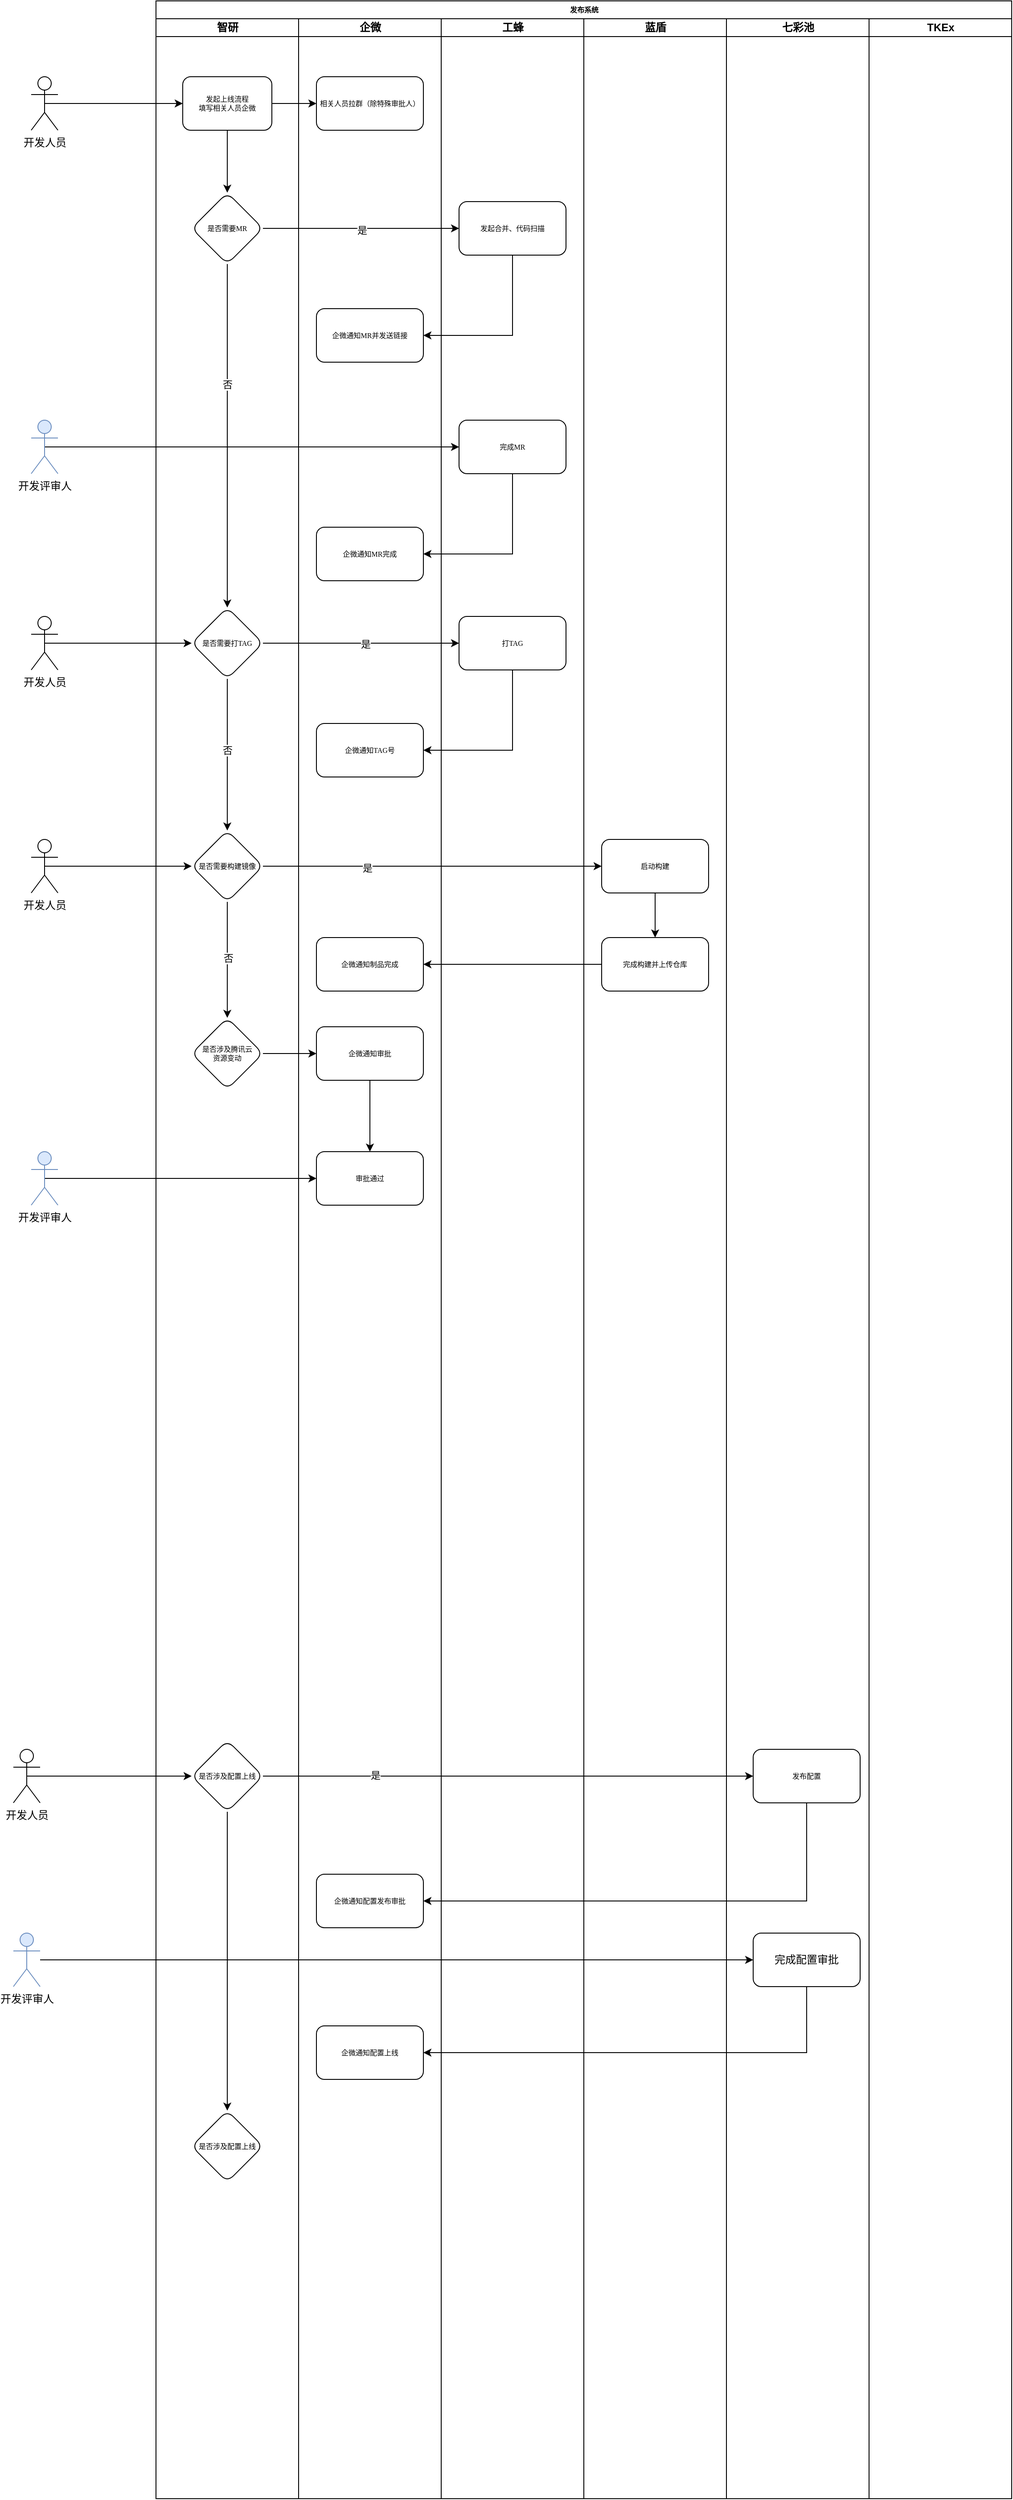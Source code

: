 <mxfile version="24.0.6" type="github">
  <diagram name="Page-1" id="74e2e168-ea6b-b213-b513-2b3c1d86103e">
    <mxGraphModel dx="3283" dy="1104" grid="1" gridSize="10" guides="1" tooltips="1" connect="1" arrows="1" fold="1" page="1" pageScale="1" pageWidth="1100" pageHeight="850" background="none" math="0" shadow="0">
      <root>
        <mxCell id="0" />
        <mxCell id="1" parent="0" />
        <mxCell id="77e6c97f196da883-1" value="发布系统" style="swimlane;html=1;childLayout=stackLayout;startSize=20;rounded=0;shadow=0;labelBackgroundColor=none;strokeWidth=1;fontFamily=Verdana;fontSize=8;align=center;" parent="1" vertex="1">
          <mxGeometry x="70" y="40" width="960" height="2800" as="geometry" />
        </mxCell>
        <mxCell id="77e6c97f196da883-2" value="智研" style="swimlane;html=1;startSize=20;" parent="77e6c97f196da883-1" vertex="1">
          <mxGeometry y="20" width="160" height="2780" as="geometry" />
        </mxCell>
        <mxCell id="DUo0tsL1JaWGsY6N60ca-6" value="" style="edgeStyle=orthogonalEdgeStyle;rounded=0;orthogonalLoop=1;jettySize=auto;html=1;" edge="1" parent="77e6c97f196da883-2" source="77e6c97f196da883-8" target="DUo0tsL1JaWGsY6N60ca-5">
          <mxGeometry relative="1" as="geometry" />
        </mxCell>
        <mxCell id="77e6c97f196da883-8" value="发起上线流程&lt;div&gt;填写相关人员企微&lt;/div&gt;" style="rounded=1;whiteSpace=wrap;html=1;shadow=0;labelBackgroundColor=none;strokeWidth=1;fontFamily=Verdana;fontSize=8;align=center;" parent="77e6c97f196da883-2" vertex="1">
          <mxGeometry x="30" y="65" width="100" height="60" as="geometry" />
        </mxCell>
        <mxCell id="DUo0tsL1JaWGsY6N60ca-21" value="否" style="edgeStyle=orthogonalEdgeStyle;rounded=0;orthogonalLoop=1;jettySize=auto;html=1;exitX=0.5;exitY=1;exitDx=0;exitDy=0;" edge="1" parent="77e6c97f196da883-2" source="DUo0tsL1JaWGsY6N60ca-5" target="DUo0tsL1JaWGsY6N60ca-20">
          <mxGeometry x="-0.299" relative="1" as="geometry">
            <mxPoint as="offset" />
          </mxGeometry>
        </mxCell>
        <mxCell id="DUo0tsL1JaWGsY6N60ca-5" value="是否需要MR" style="rhombus;whiteSpace=wrap;html=1;fontSize=8;fontFamily=Verdana;rounded=1;shadow=0;labelBackgroundColor=none;strokeWidth=1;" vertex="1" parent="77e6c97f196da883-2">
          <mxGeometry x="40" y="195" width="80" height="80" as="geometry" />
        </mxCell>
        <mxCell id="DUo0tsL1JaWGsY6N60ca-38" value="" style="edgeStyle=orthogonalEdgeStyle;rounded=0;orthogonalLoop=1;jettySize=auto;html=1;" edge="1" parent="77e6c97f196da883-2" source="DUo0tsL1JaWGsY6N60ca-20" target="DUo0tsL1JaWGsY6N60ca-37">
          <mxGeometry relative="1" as="geometry" />
        </mxCell>
        <mxCell id="DUo0tsL1JaWGsY6N60ca-39" value="否" style="edgeLabel;html=1;align=center;verticalAlign=middle;resizable=0;points=[];" vertex="1" connectable="0" parent="DUo0tsL1JaWGsY6N60ca-38">
          <mxGeometry x="-0.035" y="1" relative="1" as="geometry">
            <mxPoint x="-1" y="-2" as="offset" />
          </mxGeometry>
        </mxCell>
        <mxCell id="DUo0tsL1JaWGsY6N60ca-20" value="是否需要打TAG" style="rhombus;whiteSpace=wrap;html=1;fontSize=8;fontFamily=Verdana;rounded=1;shadow=0;labelBackgroundColor=none;strokeWidth=1;" vertex="1" parent="77e6c97f196da883-2">
          <mxGeometry x="40" y="660" width="80" height="80" as="geometry" />
        </mxCell>
        <mxCell id="DUo0tsL1JaWGsY6N60ca-48" value="" style="edgeStyle=orthogonalEdgeStyle;rounded=0;orthogonalLoop=1;jettySize=auto;html=1;" edge="1" parent="77e6c97f196da883-2" source="DUo0tsL1JaWGsY6N60ca-37">
          <mxGeometry relative="1" as="geometry">
            <mxPoint x="80" y="1120" as="targetPoint" />
          </mxGeometry>
        </mxCell>
        <mxCell id="DUo0tsL1JaWGsY6N60ca-49" value="否" style="edgeLabel;html=1;align=center;verticalAlign=middle;resizable=0;points=[];" vertex="1" connectable="0" parent="DUo0tsL1JaWGsY6N60ca-48">
          <mxGeometry x="-0.032" y="1" relative="1" as="geometry">
            <mxPoint as="offset" />
          </mxGeometry>
        </mxCell>
        <mxCell id="DUo0tsL1JaWGsY6N60ca-37" value="是否需要构建镜像" style="rhombus;whiteSpace=wrap;html=1;fontSize=8;fontFamily=Verdana;rounded=1;shadow=0;labelBackgroundColor=none;strokeWidth=1;" vertex="1" parent="77e6c97f196da883-2">
          <mxGeometry x="40" y="910" width="80" height="80" as="geometry" />
        </mxCell>
        <mxCell id="DUo0tsL1JaWGsY6N60ca-77" value="" style="edgeStyle=orthogonalEdgeStyle;rounded=0;orthogonalLoop=1;jettySize=auto;html=1;" edge="1" parent="77e6c97f196da883-2" source="DUo0tsL1JaWGsY6N60ca-47" target="DUo0tsL1JaWGsY6N60ca-76">
          <mxGeometry relative="1" as="geometry" />
        </mxCell>
        <mxCell id="DUo0tsL1JaWGsY6N60ca-47" value="是否涉及配置上线" style="rhombus;whiteSpace=wrap;html=1;fontSize=8;fontFamily=Verdana;rounded=1;shadow=0;labelBackgroundColor=none;strokeWidth=1;" vertex="1" parent="77e6c97f196da883-2">
          <mxGeometry x="40" y="1930" width="80" height="80" as="geometry" />
        </mxCell>
        <mxCell id="DUo0tsL1JaWGsY6N60ca-76" value="是否涉及配置上线" style="rhombus;whiteSpace=wrap;html=1;fontSize=8;fontFamily=Verdana;rounded=1;shadow=0;labelBackgroundColor=none;strokeWidth=1;" vertex="1" parent="77e6c97f196da883-2">
          <mxGeometry x="40" y="2345" width="80" height="80" as="geometry" />
        </mxCell>
        <mxCell id="DUo0tsL1JaWGsY6N60ca-78" value="是否涉及腾讯云&lt;div&gt;资源变动&lt;/div&gt;" style="rhombus;whiteSpace=wrap;html=1;fontSize=8;fontFamily=Verdana;rounded=1;shadow=0;labelBackgroundColor=none;strokeWidth=1;" vertex="1" parent="77e6c97f196da883-2">
          <mxGeometry x="40" y="1120" width="80" height="80" as="geometry" />
        </mxCell>
        <mxCell id="77e6c97f196da883-3" value="企微" style="swimlane;html=1;startSize=20;" parent="77e6c97f196da883-1" vertex="1">
          <mxGeometry x="160" y="20" width="160" height="2780" as="geometry" />
        </mxCell>
        <mxCell id="DUo0tsL1JaWGsY6N60ca-3" value="相关人员拉群（除特殊审批人）" style="whiteSpace=wrap;html=1;fontSize=8;fontFamily=Verdana;rounded=1;shadow=0;labelBackgroundColor=none;strokeWidth=1;" vertex="1" parent="77e6c97f196da883-3">
          <mxGeometry x="20" y="65" width="120" height="60" as="geometry" />
        </mxCell>
        <mxCell id="DUo0tsL1JaWGsY6N60ca-10" value="企微通知MR并发送链接" style="whiteSpace=wrap;html=1;fontSize=8;fontFamily=Verdana;rounded=1;shadow=0;labelBackgroundColor=none;strokeWidth=1;" vertex="1" parent="77e6c97f196da883-3">
          <mxGeometry x="20" y="325" width="120" height="60" as="geometry" />
        </mxCell>
        <mxCell id="DUo0tsL1JaWGsY6N60ca-18" value="企微通知MR完成" style="whiteSpace=wrap;html=1;fontSize=8;fontFamily=Verdana;rounded=1;shadow=0;labelBackgroundColor=none;strokeWidth=1;" vertex="1" parent="77e6c97f196da883-3">
          <mxGeometry x="20" y="570" width="120" height="60" as="geometry" />
        </mxCell>
        <mxCell id="DUo0tsL1JaWGsY6N60ca-19" value="" style="edgeStyle=orthogonalEdgeStyle;rounded=0;orthogonalLoop=1;jettySize=auto;html=1;entryX=1;entryY=0.5;entryDx=0;entryDy=0;" edge="1" parent="77e6c97f196da883-3" target="DUo0tsL1JaWGsY6N60ca-18">
          <mxGeometry relative="1" as="geometry">
            <mxPoint x="240" y="510" as="sourcePoint" />
            <Array as="points">
              <mxPoint x="240" y="600" />
            </Array>
          </mxGeometry>
        </mxCell>
        <mxCell id="DUo0tsL1JaWGsY6N60ca-29" value="企微通知TAG号" style="whiteSpace=wrap;html=1;fontSize=8;fontFamily=Verdana;rounded=1;shadow=0;labelBackgroundColor=none;strokeWidth=1;" vertex="1" parent="77e6c97f196da883-3">
          <mxGeometry x="20" y="790" width="120" height="60" as="geometry" />
        </mxCell>
        <mxCell id="DUo0tsL1JaWGsY6N60ca-30" value="" style="edgeStyle=orthogonalEdgeStyle;rounded=0;orthogonalLoop=1;jettySize=auto;html=1;entryX=1;entryY=0.5;entryDx=0;entryDy=0;" edge="1" parent="77e6c97f196da883-3" target="DUo0tsL1JaWGsY6N60ca-29">
          <mxGeometry relative="1" as="geometry">
            <mxPoint x="240" y="730" as="sourcePoint" />
            <Array as="points">
              <mxPoint x="240" y="820" />
            </Array>
          </mxGeometry>
        </mxCell>
        <mxCell id="DUo0tsL1JaWGsY6N60ca-45" value="企微通知制品完成" style="whiteSpace=wrap;html=1;fontSize=8;fontFamily=Verdana;rounded=1;shadow=0;labelBackgroundColor=none;strokeWidth=1;" vertex="1" parent="77e6c97f196da883-3">
          <mxGeometry x="20" y="1030" width="120" height="60" as="geometry" />
        </mxCell>
        <mxCell id="DUo0tsL1JaWGsY6N60ca-57" value="企微通知配置发布审批" style="whiteSpace=wrap;html=1;fontSize=8;fontFamily=Verdana;rounded=1;shadow=0;labelBackgroundColor=none;strokeWidth=1;" vertex="1" parent="77e6c97f196da883-3">
          <mxGeometry x="20" y="2080" width="120" height="60" as="geometry" />
        </mxCell>
        <mxCell id="DUo0tsL1JaWGsY6N60ca-74" value="企微通知配置上线" style="whiteSpace=wrap;html=1;fontSize=8;fontFamily=Verdana;rounded=1;shadow=0;labelBackgroundColor=none;strokeWidth=1;" vertex="1" parent="77e6c97f196da883-3">
          <mxGeometry x="20" y="2250" width="120" height="60" as="geometry" />
        </mxCell>
        <mxCell id="DUo0tsL1JaWGsY6N60ca-82" value="" style="edgeStyle=orthogonalEdgeStyle;rounded=0;orthogonalLoop=1;jettySize=auto;html=1;" edge="1" parent="77e6c97f196da883-3" source="DUo0tsL1JaWGsY6N60ca-79" target="DUo0tsL1JaWGsY6N60ca-81">
          <mxGeometry relative="1" as="geometry" />
        </mxCell>
        <mxCell id="DUo0tsL1JaWGsY6N60ca-79" value="企微通知审批" style="whiteSpace=wrap;html=1;fontSize=8;fontFamily=Verdana;rounded=1;shadow=0;labelBackgroundColor=none;strokeWidth=1;" vertex="1" parent="77e6c97f196da883-3">
          <mxGeometry x="20" y="1130" width="120" height="60" as="geometry" />
        </mxCell>
        <mxCell id="DUo0tsL1JaWGsY6N60ca-81" value="审批通过" style="whiteSpace=wrap;html=1;fontSize=8;fontFamily=Verdana;rounded=1;shadow=0;labelBackgroundColor=none;strokeWidth=1;" vertex="1" parent="77e6c97f196da883-3">
          <mxGeometry x="20" y="1270" width="120" height="60" as="geometry" />
        </mxCell>
        <mxCell id="77e6c97f196da883-4" value="工蜂" style="swimlane;html=1;startSize=20;" parent="77e6c97f196da883-1" vertex="1">
          <mxGeometry x="320" y="20" width="160" height="2780" as="geometry" />
        </mxCell>
        <mxCell id="DUo0tsL1JaWGsY6N60ca-7" value="发起合并、代码扫描" style="whiteSpace=wrap;html=1;fontSize=8;fontFamily=Verdana;rounded=1;shadow=0;labelBackgroundColor=none;strokeWidth=1;" vertex="1" parent="77e6c97f196da883-4">
          <mxGeometry x="20" y="205" width="120" height="60" as="geometry" />
        </mxCell>
        <mxCell id="DUo0tsL1JaWGsY6N60ca-15" value="完成MR" style="whiteSpace=wrap;html=1;fontSize=8;fontFamily=Verdana;rounded=1;shadow=0;labelBackgroundColor=none;strokeWidth=1;" vertex="1" parent="77e6c97f196da883-4">
          <mxGeometry x="20" y="450" width="120" height="60" as="geometry" />
        </mxCell>
        <mxCell id="DUo0tsL1JaWGsY6N60ca-22" value="打TAG" style="whiteSpace=wrap;html=1;fontSize=8;fontFamily=Verdana;rounded=1;shadow=0;labelBackgroundColor=none;strokeWidth=1;" vertex="1" parent="77e6c97f196da883-4">
          <mxGeometry x="20" y="670" width="120" height="60" as="geometry" />
        </mxCell>
        <mxCell id="77e6c97f196da883-5" value="蓝盾" style="swimlane;html=1;startSize=20;" parent="77e6c97f196da883-1" vertex="1">
          <mxGeometry x="480" y="20" width="160" height="2780" as="geometry" />
        </mxCell>
        <mxCell id="DUo0tsL1JaWGsY6N60ca-44" value="" style="edgeStyle=orthogonalEdgeStyle;rounded=0;orthogonalLoop=1;jettySize=auto;html=1;" edge="1" parent="77e6c97f196da883-5" source="DUo0tsL1JaWGsY6N60ca-40" target="DUo0tsL1JaWGsY6N60ca-43">
          <mxGeometry relative="1" as="geometry" />
        </mxCell>
        <mxCell id="DUo0tsL1JaWGsY6N60ca-40" value="启动构建" style="whiteSpace=wrap;html=1;fontSize=8;fontFamily=Verdana;rounded=1;shadow=0;labelBackgroundColor=none;strokeWidth=1;" vertex="1" parent="77e6c97f196da883-5">
          <mxGeometry x="20" y="920" width="120" height="60" as="geometry" />
        </mxCell>
        <mxCell id="DUo0tsL1JaWGsY6N60ca-43" value="完成构建并上传仓库" style="whiteSpace=wrap;html=1;fontSize=8;fontFamily=Verdana;rounded=1;shadow=0;labelBackgroundColor=none;strokeWidth=1;" vertex="1" parent="77e6c97f196da883-5">
          <mxGeometry x="20" y="1030" width="120" height="60" as="geometry" />
        </mxCell>
        <mxCell id="77e6c97f196da883-6" value="七彩池" style="swimlane;html=1;startSize=20;swimlaneFillColor=none;" parent="77e6c97f196da883-1" vertex="1">
          <mxGeometry x="640" y="20" width="160" height="2780" as="geometry" />
        </mxCell>
        <mxCell id="DUo0tsL1JaWGsY6N60ca-54" value="发布配置" style="whiteSpace=wrap;html=1;fontSize=8;fontFamily=Verdana;rounded=1;shadow=0;labelBackgroundColor=none;strokeWidth=1;" vertex="1" parent="77e6c97f196da883-6">
          <mxGeometry x="30" y="1940" width="120" height="60" as="geometry" />
        </mxCell>
        <mxCell id="DUo0tsL1JaWGsY6N60ca-72" value="完成配置审批" style="rounded=1;whiteSpace=wrap;html=1;verticalAlign=middle;align=center;" vertex="1" parent="77e6c97f196da883-6">
          <mxGeometry x="30" y="2146" width="120" height="60" as="geometry" />
        </mxCell>
        <mxCell id="77e6c97f196da883-7" value="TKEx" style="swimlane;html=1;startSize=20;" parent="77e6c97f196da883-1" vertex="1">
          <mxGeometry x="800" y="20" width="160" height="2780" as="geometry" />
        </mxCell>
        <mxCell id="DUo0tsL1JaWGsY6N60ca-4" value="" style="edgeStyle=orthogonalEdgeStyle;rounded=0;orthogonalLoop=1;jettySize=auto;html=1;" edge="1" parent="77e6c97f196da883-1" source="77e6c97f196da883-8" target="DUo0tsL1JaWGsY6N60ca-3">
          <mxGeometry relative="1" as="geometry" />
        </mxCell>
        <mxCell id="DUo0tsL1JaWGsY6N60ca-8" value="" style="edgeStyle=orthogonalEdgeStyle;rounded=0;orthogonalLoop=1;jettySize=auto;html=1;" edge="1" parent="77e6c97f196da883-1" source="DUo0tsL1JaWGsY6N60ca-5" target="DUo0tsL1JaWGsY6N60ca-7">
          <mxGeometry relative="1" as="geometry" />
        </mxCell>
        <mxCell id="DUo0tsL1JaWGsY6N60ca-9" value="是" style="edgeLabel;html=1;align=center;verticalAlign=middle;resizable=0;points=[];" vertex="1" connectable="0" parent="DUo0tsL1JaWGsY6N60ca-8">
          <mxGeometry x="0.009" y="-2" relative="1" as="geometry">
            <mxPoint as="offset" />
          </mxGeometry>
        </mxCell>
        <mxCell id="DUo0tsL1JaWGsY6N60ca-11" value="" style="edgeStyle=orthogonalEdgeStyle;rounded=0;orthogonalLoop=1;jettySize=auto;html=1;entryX=1;entryY=0.5;entryDx=0;entryDy=0;" edge="1" parent="77e6c97f196da883-1" source="DUo0tsL1JaWGsY6N60ca-7" target="DUo0tsL1JaWGsY6N60ca-10">
          <mxGeometry relative="1" as="geometry">
            <Array as="points">
              <mxPoint x="400" y="375" />
            </Array>
          </mxGeometry>
        </mxCell>
        <mxCell id="DUo0tsL1JaWGsY6N60ca-23" value="" style="edgeStyle=orthogonalEdgeStyle;rounded=0;orthogonalLoop=1;jettySize=auto;html=1;" edge="1" parent="77e6c97f196da883-1" source="DUo0tsL1JaWGsY6N60ca-20" target="DUo0tsL1JaWGsY6N60ca-22">
          <mxGeometry relative="1" as="geometry" />
        </mxCell>
        <mxCell id="DUo0tsL1JaWGsY6N60ca-31" value="是" style="edgeLabel;html=1;align=center;verticalAlign=middle;resizable=0;points=[];" vertex="1" connectable="0" parent="DUo0tsL1JaWGsY6N60ca-23">
          <mxGeometry x="0.045" y="-1" relative="1" as="geometry">
            <mxPoint as="offset" />
          </mxGeometry>
        </mxCell>
        <mxCell id="DUo0tsL1JaWGsY6N60ca-41" value="" style="edgeStyle=orthogonalEdgeStyle;rounded=0;orthogonalLoop=1;jettySize=auto;html=1;" edge="1" parent="77e6c97f196da883-1" source="DUo0tsL1JaWGsY6N60ca-37" target="DUo0tsL1JaWGsY6N60ca-40">
          <mxGeometry relative="1" as="geometry" />
        </mxCell>
        <mxCell id="DUo0tsL1JaWGsY6N60ca-42" value="是" style="edgeLabel;html=1;align=center;verticalAlign=middle;resizable=0;points=[];" vertex="1" connectable="0" parent="DUo0tsL1JaWGsY6N60ca-41">
          <mxGeometry x="-0.387" y="-2" relative="1" as="geometry">
            <mxPoint as="offset" />
          </mxGeometry>
        </mxCell>
        <mxCell id="DUo0tsL1JaWGsY6N60ca-46" value="" style="edgeStyle=orthogonalEdgeStyle;rounded=0;orthogonalLoop=1;jettySize=auto;html=1;" edge="1" parent="77e6c97f196da883-1" source="DUo0tsL1JaWGsY6N60ca-43" target="DUo0tsL1JaWGsY6N60ca-45">
          <mxGeometry relative="1" as="geometry" />
        </mxCell>
        <mxCell id="DUo0tsL1JaWGsY6N60ca-55" value="" style="edgeStyle=orthogonalEdgeStyle;rounded=0;orthogonalLoop=1;jettySize=auto;html=1;" edge="1" parent="77e6c97f196da883-1" source="DUo0tsL1JaWGsY6N60ca-47" target="DUo0tsL1JaWGsY6N60ca-54">
          <mxGeometry relative="1" as="geometry" />
        </mxCell>
        <mxCell id="DUo0tsL1JaWGsY6N60ca-56" value="是" style="edgeLabel;html=1;align=center;verticalAlign=middle;resizable=0;points=[];" vertex="1" connectable="0" parent="DUo0tsL1JaWGsY6N60ca-55">
          <mxGeometry x="-0.573" y="-1" relative="1" as="geometry">
            <mxPoint x="8" y="-2" as="offset" />
          </mxGeometry>
        </mxCell>
        <mxCell id="DUo0tsL1JaWGsY6N60ca-58" value="" style="edgeStyle=orthogonalEdgeStyle;rounded=0;orthogonalLoop=1;jettySize=auto;html=1;entryX=1;entryY=0.5;entryDx=0;entryDy=0;exitX=0.5;exitY=1;exitDx=0;exitDy=0;" edge="1" parent="77e6c97f196da883-1" target="DUo0tsL1JaWGsY6N60ca-57" source="DUo0tsL1JaWGsY6N60ca-54">
          <mxGeometry relative="1" as="geometry">
            <mxPoint x="400" y="1230" as="sourcePoint" />
            <Array as="points">
              <mxPoint x="730" y="2130" />
            </Array>
          </mxGeometry>
        </mxCell>
        <mxCell id="DUo0tsL1JaWGsY6N60ca-75" style="edgeStyle=orthogonalEdgeStyle;rounded=0;orthogonalLoop=1;jettySize=auto;html=1;exitX=0.5;exitY=1;exitDx=0;exitDy=0;entryX=1;entryY=0.5;entryDx=0;entryDy=0;" edge="1" parent="77e6c97f196da883-1" source="DUo0tsL1JaWGsY6N60ca-72" target="DUo0tsL1JaWGsY6N60ca-74">
          <mxGeometry relative="1" as="geometry" />
        </mxCell>
        <mxCell id="DUo0tsL1JaWGsY6N60ca-80" value="" style="edgeStyle=orthogonalEdgeStyle;rounded=0;orthogonalLoop=1;jettySize=auto;html=1;" edge="1" parent="77e6c97f196da883-1" source="DUo0tsL1JaWGsY6N60ca-78" target="DUo0tsL1JaWGsY6N60ca-79">
          <mxGeometry relative="1" as="geometry" />
        </mxCell>
        <mxCell id="DUo0tsL1JaWGsY6N60ca-2" style="edgeStyle=orthogonalEdgeStyle;rounded=0;orthogonalLoop=1;jettySize=auto;html=1;exitX=0.5;exitY=0.5;exitDx=0;exitDy=0;exitPerimeter=0;entryX=0;entryY=0.5;entryDx=0;entryDy=0;" edge="1" parent="1" source="DUo0tsL1JaWGsY6N60ca-1" target="77e6c97f196da883-8">
          <mxGeometry relative="1" as="geometry" />
        </mxCell>
        <mxCell id="DUo0tsL1JaWGsY6N60ca-1" value="开发人员" style="shape=umlActor;verticalLabelPosition=bottom;verticalAlign=top;html=1;outlineConnect=0;" vertex="1" parent="1">
          <mxGeometry x="-70" y="125" width="30" height="60" as="geometry" />
        </mxCell>
        <mxCell id="DUo0tsL1JaWGsY6N60ca-16" style="edgeStyle=orthogonalEdgeStyle;rounded=0;orthogonalLoop=1;jettySize=auto;html=1;exitX=0.5;exitY=0.5;exitDx=0;exitDy=0;exitPerimeter=0;" edge="1" parent="1" source="DUo0tsL1JaWGsY6N60ca-12" target="DUo0tsL1JaWGsY6N60ca-15">
          <mxGeometry relative="1" as="geometry" />
        </mxCell>
        <mxCell id="DUo0tsL1JaWGsY6N60ca-12" value="开发评审人" style="shape=umlActor;verticalLabelPosition=bottom;verticalAlign=top;html=1;outlineConnect=0;fillColor=#dae8fc;strokeColor=#6c8ebf;" vertex="1" parent="1">
          <mxGeometry x="-70" y="510" width="30" height="60" as="geometry" />
        </mxCell>
        <mxCell id="DUo0tsL1JaWGsY6N60ca-35" style="edgeStyle=orthogonalEdgeStyle;rounded=0;orthogonalLoop=1;jettySize=auto;html=1;exitX=0.5;exitY=0.5;exitDx=0;exitDy=0;exitPerimeter=0;entryX=0;entryY=0.5;entryDx=0;entryDy=0;" edge="1" parent="1" source="DUo0tsL1JaWGsY6N60ca-36">
          <mxGeometry relative="1" as="geometry">
            <mxPoint x="110" y="760" as="targetPoint" />
          </mxGeometry>
        </mxCell>
        <mxCell id="DUo0tsL1JaWGsY6N60ca-36" value="开发人员" style="shape=umlActor;verticalLabelPosition=bottom;verticalAlign=top;html=1;outlineConnect=0;" vertex="1" parent="1">
          <mxGeometry x="-70" y="730" width="30" height="60" as="geometry" />
        </mxCell>
        <mxCell id="DUo0tsL1JaWGsY6N60ca-50" style="edgeStyle=orthogonalEdgeStyle;rounded=0;orthogonalLoop=1;jettySize=auto;html=1;exitX=0.5;exitY=0.5;exitDx=0;exitDy=0;exitPerimeter=0;entryX=0;entryY=0.5;entryDx=0;entryDy=0;" edge="1" parent="1" source="DUo0tsL1JaWGsY6N60ca-51">
          <mxGeometry relative="1" as="geometry">
            <mxPoint x="110" y="1010" as="targetPoint" />
          </mxGeometry>
        </mxCell>
        <mxCell id="DUo0tsL1JaWGsY6N60ca-51" value="开发人员" style="shape=umlActor;verticalLabelPosition=bottom;verticalAlign=top;html=1;outlineConnect=0;" vertex="1" parent="1">
          <mxGeometry x="-70" y="980" width="30" height="60" as="geometry" />
        </mxCell>
        <mxCell id="DUo0tsL1JaWGsY6N60ca-84" style="edgeStyle=orthogonalEdgeStyle;rounded=0;orthogonalLoop=1;jettySize=auto;html=1;exitX=0.5;exitY=0.5;exitDx=0;exitDy=0;exitPerimeter=0;" edge="1" parent="1" source="DUo0tsL1JaWGsY6N60ca-83" target="DUo0tsL1JaWGsY6N60ca-81">
          <mxGeometry relative="1" as="geometry" />
        </mxCell>
        <mxCell id="DUo0tsL1JaWGsY6N60ca-83" value="开发评审人" style="shape=umlActor;verticalLabelPosition=bottom;verticalAlign=top;html=1;outlineConnect=0;fillColor=#dae8fc;strokeColor=#6c8ebf;" vertex="1" parent="1">
          <mxGeometry x="-70" y="1330" width="30" height="60" as="geometry" />
        </mxCell>
        <mxCell id="DUo0tsL1JaWGsY6N60ca-53" value="开发人员" style="shape=umlActor;verticalLabelPosition=bottom;verticalAlign=top;html=1;outlineConnect=0;" vertex="1" parent="1">
          <mxGeometry x="-90" y="2000" width="30" height="60" as="geometry" />
        </mxCell>
        <mxCell id="DUo0tsL1JaWGsY6N60ca-69" value="开发评审人" style="shape=umlActor;verticalLabelPosition=bottom;verticalAlign=top;html=1;outlineConnect=0;fillColor=#dae8fc;strokeColor=#6c8ebf;" vertex="1" parent="1">
          <mxGeometry x="-90" y="2206" width="30" height="60" as="geometry" />
        </mxCell>
        <mxCell id="DUo0tsL1JaWGsY6N60ca-52" style="edgeStyle=orthogonalEdgeStyle;rounded=0;orthogonalLoop=1;jettySize=auto;html=1;exitX=0.5;exitY=0.5;exitDx=0;exitDy=0;exitPerimeter=0;" edge="1" parent="1" source="DUo0tsL1JaWGsY6N60ca-53" target="DUo0tsL1JaWGsY6N60ca-47">
          <mxGeometry relative="1" as="geometry">
            <mxPoint x="100" y="1599" as="targetPoint" />
          </mxGeometry>
        </mxCell>
        <mxCell id="DUo0tsL1JaWGsY6N60ca-73" value="" style="edgeStyle=orthogonalEdgeStyle;rounded=0;orthogonalLoop=1;jettySize=auto;html=1;" edge="1" parent="1" source="DUo0tsL1JaWGsY6N60ca-69" target="DUo0tsL1JaWGsY6N60ca-72">
          <mxGeometry relative="1" as="geometry" />
        </mxCell>
      </root>
    </mxGraphModel>
  </diagram>
</mxfile>
